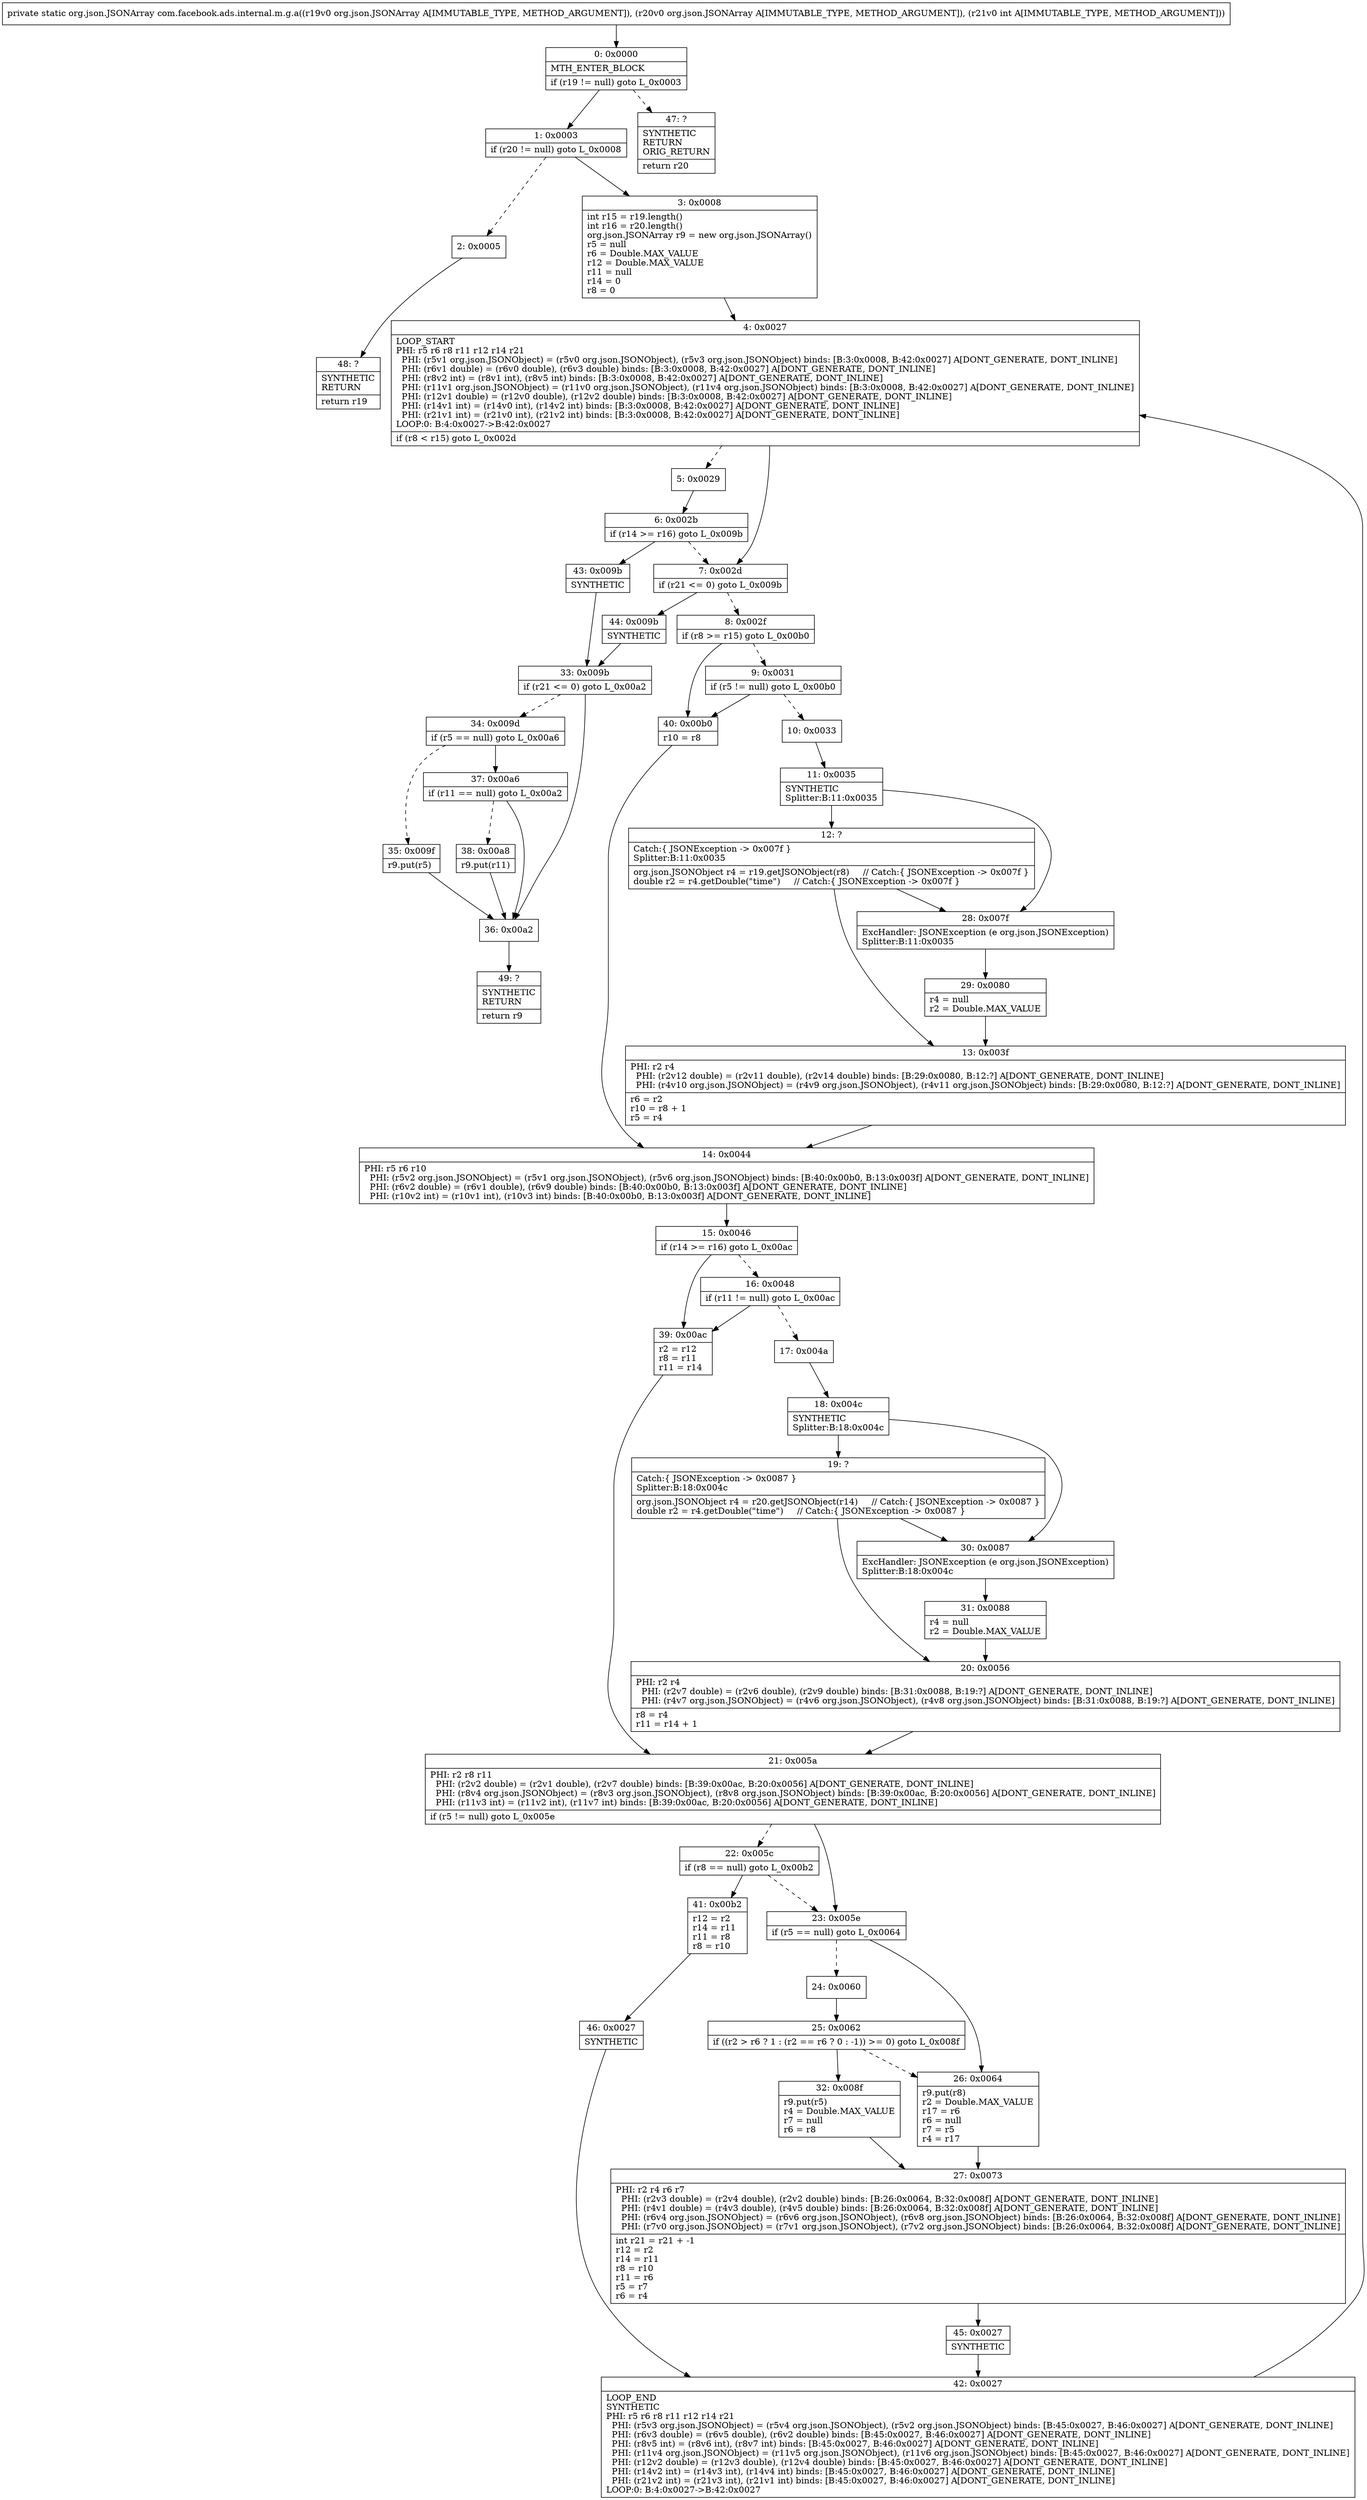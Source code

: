digraph "CFG forcom.facebook.ads.internal.m.g.a(Lorg\/json\/JSONArray;Lorg\/json\/JSONArray;I)Lorg\/json\/JSONArray;" {
Node_0 [shape=record,label="{0\:\ 0x0000|MTH_ENTER_BLOCK\l|if (r19 != null) goto L_0x0003\l}"];
Node_1 [shape=record,label="{1\:\ 0x0003|if (r20 != null) goto L_0x0008\l}"];
Node_2 [shape=record,label="{2\:\ 0x0005}"];
Node_3 [shape=record,label="{3\:\ 0x0008|int r15 = r19.length()\lint r16 = r20.length()\lorg.json.JSONArray r9 = new org.json.JSONArray()\lr5 = null\lr6 = Double.MAX_VALUE\lr12 = Double.MAX_VALUE\lr11 = null\lr14 = 0\lr8 = 0\l}"];
Node_4 [shape=record,label="{4\:\ 0x0027|LOOP_START\lPHI: r5 r6 r8 r11 r12 r14 r21 \l  PHI: (r5v1 org.json.JSONObject) = (r5v0 org.json.JSONObject), (r5v3 org.json.JSONObject) binds: [B:3:0x0008, B:42:0x0027] A[DONT_GENERATE, DONT_INLINE]\l  PHI: (r6v1 double) = (r6v0 double), (r6v3 double) binds: [B:3:0x0008, B:42:0x0027] A[DONT_GENERATE, DONT_INLINE]\l  PHI: (r8v2 int) = (r8v1 int), (r8v5 int) binds: [B:3:0x0008, B:42:0x0027] A[DONT_GENERATE, DONT_INLINE]\l  PHI: (r11v1 org.json.JSONObject) = (r11v0 org.json.JSONObject), (r11v4 org.json.JSONObject) binds: [B:3:0x0008, B:42:0x0027] A[DONT_GENERATE, DONT_INLINE]\l  PHI: (r12v1 double) = (r12v0 double), (r12v2 double) binds: [B:3:0x0008, B:42:0x0027] A[DONT_GENERATE, DONT_INLINE]\l  PHI: (r14v1 int) = (r14v0 int), (r14v2 int) binds: [B:3:0x0008, B:42:0x0027] A[DONT_GENERATE, DONT_INLINE]\l  PHI: (r21v1 int) = (r21v0 int), (r21v2 int) binds: [B:3:0x0008, B:42:0x0027] A[DONT_GENERATE, DONT_INLINE]\lLOOP:0: B:4:0x0027\-\>B:42:0x0027\l|if (r8 \< r15) goto L_0x002d\l}"];
Node_5 [shape=record,label="{5\:\ 0x0029}"];
Node_6 [shape=record,label="{6\:\ 0x002b|if (r14 \>= r16) goto L_0x009b\l}"];
Node_7 [shape=record,label="{7\:\ 0x002d|if (r21 \<= 0) goto L_0x009b\l}"];
Node_8 [shape=record,label="{8\:\ 0x002f|if (r8 \>= r15) goto L_0x00b0\l}"];
Node_9 [shape=record,label="{9\:\ 0x0031|if (r5 != null) goto L_0x00b0\l}"];
Node_10 [shape=record,label="{10\:\ 0x0033}"];
Node_11 [shape=record,label="{11\:\ 0x0035|SYNTHETIC\lSplitter:B:11:0x0035\l}"];
Node_12 [shape=record,label="{12\:\ ?|Catch:\{ JSONException \-\> 0x007f \}\lSplitter:B:11:0x0035\l|org.json.JSONObject r4 = r19.getJSONObject(r8)     \/\/ Catch:\{ JSONException \-\> 0x007f \}\ldouble r2 = r4.getDouble(\"time\")     \/\/ Catch:\{ JSONException \-\> 0x007f \}\l}"];
Node_13 [shape=record,label="{13\:\ 0x003f|PHI: r2 r4 \l  PHI: (r2v12 double) = (r2v11 double), (r2v14 double) binds: [B:29:0x0080, B:12:?] A[DONT_GENERATE, DONT_INLINE]\l  PHI: (r4v10 org.json.JSONObject) = (r4v9 org.json.JSONObject), (r4v11 org.json.JSONObject) binds: [B:29:0x0080, B:12:?] A[DONT_GENERATE, DONT_INLINE]\l|r6 = r2\lr10 = r8 + 1\lr5 = r4\l}"];
Node_14 [shape=record,label="{14\:\ 0x0044|PHI: r5 r6 r10 \l  PHI: (r5v2 org.json.JSONObject) = (r5v1 org.json.JSONObject), (r5v6 org.json.JSONObject) binds: [B:40:0x00b0, B:13:0x003f] A[DONT_GENERATE, DONT_INLINE]\l  PHI: (r6v2 double) = (r6v1 double), (r6v9 double) binds: [B:40:0x00b0, B:13:0x003f] A[DONT_GENERATE, DONT_INLINE]\l  PHI: (r10v2 int) = (r10v1 int), (r10v3 int) binds: [B:40:0x00b0, B:13:0x003f] A[DONT_GENERATE, DONT_INLINE]\l}"];
Node_15 [shape=record,label="{15\:\ 0x0046|if (r14 \>= r16) goto L_0x00ac\l}"];
Node_16 [shape=record,label="{16\:\ 0x0048|if (r11 != null) goto L_0x00ac\l}"];
Node_17 [shape=record,label="{17\:\ 0x004a}"];
Node_18 [shape=record,label="{18\:\ 0x004c|SYNTHETIC\lSplitter:B:18:0x004c\l}"];
Node_19 [shape=record,label="{19\:\ ?|Catch:\{ JSONException \-\> 0x0087 \}\lSplitter:B:18:0x004c\l|org.json.JSONObject r4 = r20.getJSONObject(r14)     \/\/ Catch:\{ JSONException \-\> 0x0087 \}\ldouble r2 = r4.getDouble(\"time\")     \/\/ Catch:\{ JSONException \-\> 0x0087 \}\l}"];
Node_20 [shape=record,label="{20\:\ 0x0056|PHI: r2 r4 \l  PHI: (r2v7 double) = (r2v6 double), (r2v9 double) binds: [B:31:0x0088, B:19:?] A[DONT_GENERATE, DONT_INLINE]\l  PHI: (r4v7 org.json.JSONObject) = (r4v6 org.json.JSONObject), (r4v8 org.json.JSONObject) binds: [B:31:0x0088, B:19:?] A[DONT_GENERATE, DONT_INLINE]\l|r8 = r4\lr11 = r14 + 1\l}"];
Node_21 [shape=record,label="{21\:\ 0x005a|PHI: r2 r8 r11 \l  PHI: (r2v2 double) = (r2v1 double), (r2v7 double) binds: [B:39:0x00ac, B:20:0x0056] A[DONT_GENERATE, DONT_INLINE]\l  PHI: (r8v4 org.json.JSONObject) = (r8v3 org.json.JSONObject), (r8v8 org.json.JSONObject) binds: [B:39:0x00ac, B:20:0x0056] A[DONT_GENERATE, DONT_INLINE]\l  PHI: (r11v3 int) = (r11v2 int), (r11v7 int) binds: [B:39:0x00ac, B:20:0x0056] A[DONT_GENERATE, DONT_INLINE]\l|if (r5 != null) goto L_0x005e\l}"];
Node_22 [shape=record,label="{22\:\ 0x005c|if (r8 == null) goto L_0x00b2\l}"];
Node_23 [shape=record,label="{23\:\ 0x005e|if (r5 == null) goto L_0x0064\l}"];
Node_24 [shape=record,label="{24\:\ 0x0060}"];
Node_25 [shape=record,label="{25\:\ 0x0062|if ((r2 \> r6 ? 1 : (r2 == r6 ? 0 : \-1)) \>= 0) goto L_0x008f\l}"];
Node_26 [shape=record,label="{26\:\ 0x0064|r9.put(r8)\lr2 = Double.MAX_VALUE\lr17 = r6\lr6 = null\lr7 = r5\lr4 = r17\l}"];
Node_27 [shape=record,label="{27\:\ 0x0073|PHI: r2 r4 r6 r7 \l  PHI: (r2v3 double) = (r2v4 double), (r2v2 double) binds: [B:26:0x0064, B:32:0x008f] A[DONT_GENERATE, DONT_INLINE]\l  PHI: (r4v1 double) = (r4v3 double), (r4v5 double) binds: [B:26:0x0064, B:32:0x008f] A[DONT_GENERATE, DONT_INLINE]\l  PHI: (r6v4 org.json.JSONObject) = (r6v6 org.json.JSONObject), (r6v8 org.json.JSONObject) binds: [B:26:0x0064, B:32:0x008f] A[DONT_GENERATE, DONT_INLINE]\l  PHI: (r7v0 org.json.JSONObject) = (r7v1 org.json.JSONObject), (r7v2 org.json.JSONObject) binds: [B:26:0x0064, B:32:0x008f] A[DONT_GENERATE, DONT_INLINE]\l|int r21 = r21 + \-1\lr12 = r2\lr14 = r11\lr8 = r10\lr11 = r6\lr5 = r7\lr6 = r4\l}"];
Node_28 [shape=record,label="{28\:\ 0x007f|ExcHandler: JSONException (e org.json.JSONException)\lSplitter:B:11:0x0035\l}"];
Node_29 [shape=record,label="{29\:\ 0x0080|r4 = null\lr2 = Double.MAX_VALUE\l}"];
Node_30 [shape=record,label="{30\:\ 0x0087|ExcHandler: JSONException (e org.json.JSONException)\lSplitter:B:18:0x004c\l}"];
Node_31 [shape=record,label="{31\:\ 0x0088|r4 = null\lr2 = Double.MAX_VALUE\l}"];
Node_32 [shape=record,label="{32\:\ 0x008f|r9.put(r5)\lr4 = Double.MAX_VALUE\lr7 = null\lr6 = r8\l}"];
Node_33 [shape=record,label="{33\:\ 0x009b|if (r21 \<= 0) goto L_0x00a2\l}"];
Node_34 [shape=record,label="{34\:\ 0x009d|if (r5 == null) goto L_0x00a6\l}"];
Node_35 [shape=record,label="{35\:\ 0x009f|r9.put(r5)\l}"];
Node_36 [shape=record,label="{36\:\ 0x00a2}"];
Node_37 [shape=record,label="{37\:\ 0x00a6|if (r11 == null) goto L_0x00a2\l}"];
Node_38 [shape=record,label="{38\:\ 0x00a8|r9.put(r11)\l}"];
Node_39 [shape=record,label="{39\:\ 0x00ac|r2 = r12\lr8 = r11\lr11 = r14\l}"];
Node_40 [shape=record,label="{40\:\ 0x00b0|r10 = r8\l}"];
Node_41 [shape=record,label="{41\:\ 0x00b2|r12 = r2\lr14 = r11\lr11 = r8\lr8 = r10\l}"];
Node_42 [shape=record,label="{42\:\ 0x0027|LOOP_END\lSYNTHETIC\lPHI: r5 r6 r8 r11 r12 r14 r21 \l  PHI: (r5v3 org.json.JSONObject) = (r5v4 org.json.JSONObject), (r5v2 org.json.JSONObject) binds: [B:45:0x0027, B:46:0x0027] A[DONT_GENERATE, DONT_INLINE]\l  PHI: (r6v3 double) = (r6v5 double), (r6v2 double) binds: [B:45:0x0027, B:46:0x0027] A[DONT_GENERATE, DONT_INLINE]\l  PHI: (r8v5 int) = (r8v6 int), (r8v7 int) binds: [B:45:0x0027, B:46:0x0027] A[DONT_GENERATE, DONT_INLINE]\l  PHI: (r11v4 org.json.JSONObject) = (r11v5 org.json.JSONObject), (r11v6 org.json.JSONObject) binds: [B:45:0x0027, B:46:0x0027] A[DONT_GENERATE, DONT_INLINE]\l  PHI: (r12v2 double) = (r12v3 double), (r12v4 double) binds: [B:45:0x0027, B:46:0x0027] A[DONT_GENERATE, DONT_INLINE]\l  PHI: (r14v2 int) = (r14v3 int), (r14v4 int) binds: [B:45:0x0027, B:46:0x0027] A[DONT_GENERATE, DONT_INLINE]\l  PHI: (r21v2 int) = (r21v3 int), (r21v1 int) binds: [B:45:0x0027, B:46:0x0027] A[DONT_GENERATE, DONT_INLINE]\lLOOP:0: B:4:0x0027\-\>B:42:0x0027\l}"];
Node_43 [shape=record,label="{43\:\ 0x009b|SYNTHETIC\l}"];
Node_44 [shape=record,label="{44\:\ 0x009b|SYNTHETIC\l}"];
Node_45 [shape=record,label="{45\:\ 0x0027|SYNTHETIC\l}"];
Node_46 [shape=record,label="{46\:\ 0x0027|SYNTHETIC\l}"];
Node_47 [shape=record,label="{47\:\ ?|SYNTHETIC\lRETURN\lORIG_RETURN\l|return r20\l}"];
Node_48 [shape=record,label="{48\:\ ?|SYNTHETIC\lRETURN\l|return r19\l}"];
Node_49 [shape=record,label="{49\:\ ?|SYNTHETIC\lRETURN\l|return r9\l}"];
MethodNode[shape=record,label="{private static org.json.JSONArray com.facebook.ads.internal.m.g.a((r19v0 org.json.JSONArray A[IMMUTABLE_TYPE, METHOD_ARGUMENT]), (r20v0 org.json.JSONArray A[IMMUTABLE_TYPE, METHOD_ARGUMENT]), (r21v0 int A[IMMUTABLE_TYPE, METHOD_ARGUMENT])) }"];
MethodNode -> Node_0;
Node_0 -> Node_1;
Node_0 -> Node_47[style=dashed];
Node_1 -> Node_2[style=dashed];
Node_1 -> Node_3;
Node_2 -> Node_48;
Node_3 -> Node_4;
Node_4 -> Node_5[style=dashed];
Node_4 -> Node_7;
Node_5 -> Node_6;
Node_6 -> Node_7[style=dashed];
Node_6 -> Node_43;
Node_7 -> Node_8[style=dashed];
Node_7 -> Node_44;
Node_8 -> Node_9[style=dashed];
Node_8 -> Node_40;
Node_9 -> Node_10[style=dashed];
Node_9 -> Node_40;
Node_10 -> Node_11;
Node_11 -> Node_12;
Node_11 -> Node_28;
Node_12 -> Node_28;
Node_12 -> Node_13;
Node_13 -> Node_14;
Node_14 -> Node_15;
Node_15 -> Node_16[style=dashed];
Node_15 -> Node_39;
Node_16 -> Node_17[style=dashed];
Node_16 -> Node_39;
Node_17 -> Node_18;
Node_18 -> Node_19;
Node_18 -> Node_30;
Node_19 -> Node_30;
Node_19 -> Node_20;
Node_20 -> Node_21;
Node_21 -> Node_22[style=dashed];
Node_21 -> Node_23;
Node_22 -> Node_23[style=dashed];
Node_22 -> Node_41;
Node_23 -> Node_24[style=dashed];
Node_23 -> Node_26;
Node_24 -> Node_25;
Node_25 -> Node_26[style=dashed];
Node_25 -> Node_32;
Node_26 -> Node_27;
Node_27 -> Node_45;
Node_28 -> Node_29;
Node_29 -> Node_13;
Node_30 -> Node_31;
Node_31 -> Node_20;
Node_32 -> Node_27;
Node_33 -> Node_34[style=dashed];
Node_33 -> Node_36;
Node_34 -> Node_35[style=dashed];
Node_34 -> Node_37;
Node_35 -> Node_36;
Node_36 -> Node_49;
Node_37 -> Node_36;
Node_37 -> Node_38[style=dashed];
Node_38 -> Node_36;
Node_39 -> Node_21;
Node_40 -> Node_14;
Node_41 -> Node_46;
Node_42 -> Node_4;
Node_43 -> Node_33;
Node_44 -> Node_33;
Node_45 -> Node_42;
Node_46 -> Node_42;
}

